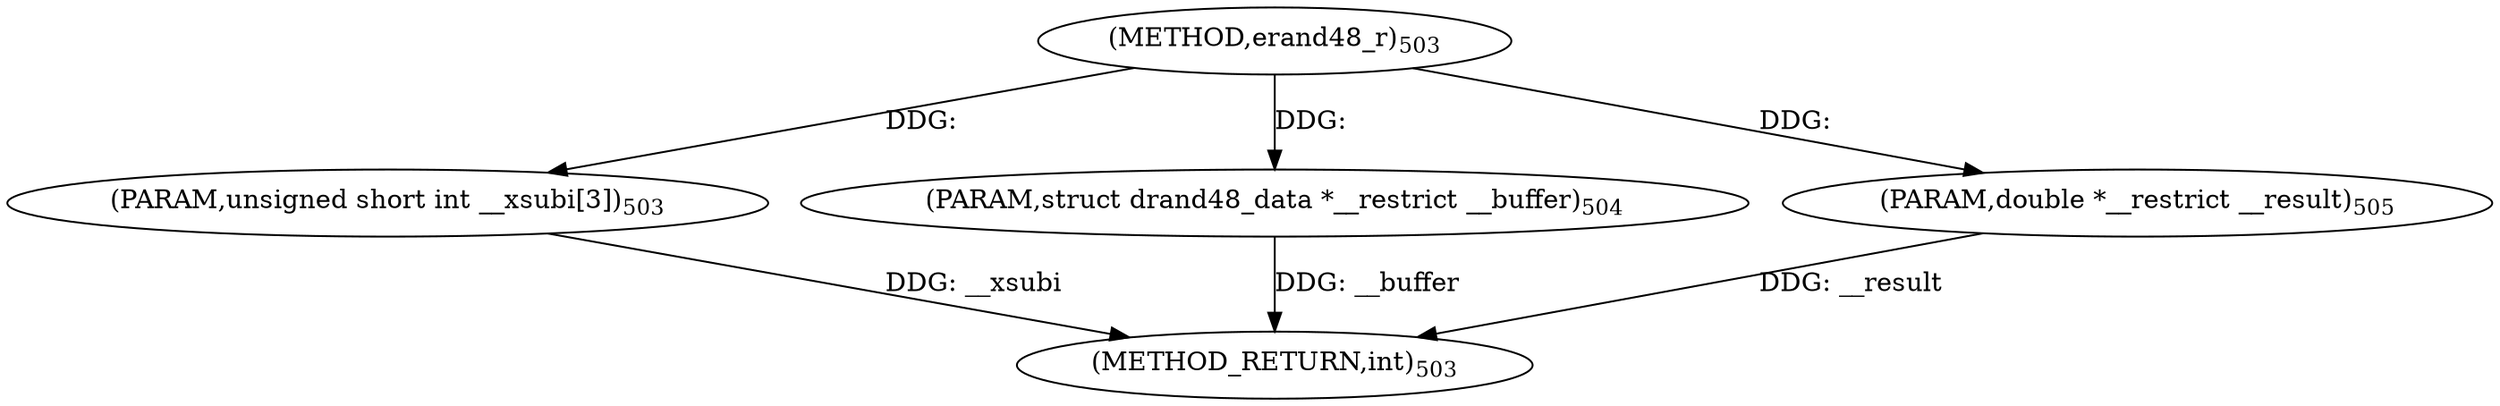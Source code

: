 digraph "erand48_r" {  
"45460" [label = <(METHOD,erand48_r)<SUB>503</SUB>> ]
"45464" [label = <(METHOD_RETURN,int)<SUB>503</SUB>> ]
"45461" [label = <(PARAM,unsigned short int __xsubi[3])<SUB>503</SUB>> ]
"45462" [label = <(PARAM,struct drand48_data *__restrict __buffer)<SUB>504</SUB>> ]
"45463" [label = <(PARAM,double *__restrict __result)<SUB>505</SUB>> ]
  "45461" -> "45464"  [ label = "DDG: __xsubi"] 
  "45462" -> "45464"  [ label = "DDG: __buffer"] 
  "45463" -> "45464"  [ label = "DDG: __result"] 
  "45460" -> "45461"  [ label = "DDG: "] 
  "45460" -> "45462"  [ label = "DDG: "] 
  "45460" -> "45463"  [ label = "DDG: "] 
}
